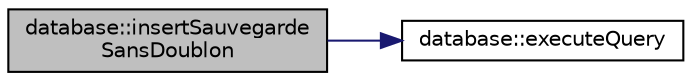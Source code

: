 digraph "database::insertSauvegardeSansDoublon"
{
  edge [fontname="Helvetica",fontsize="10",labelfontname="Helvetica",labelfontsize="10"];
  node [fontname="Helvetica",fontsize="10",shape=record];
  rankdir="LR";
  Node16 [label="database::insertSauvegarde\lSansDoublon",height=0.2,width=0.4,color="black", fillcolor="grey75", style="filled", fontcolor="black"];
  Node16 -> Node17 [color="midnightblue",fontsize="10",style="solid",fontname="Helvetica"];
  Node17 [label="database::executeQuery",height=0.2,width=0.4,color="black", fillcolor="white", style="filled",URL="$classdatabase.html#a2ca3b61b5dbb7f02220fd5bc277dcb8a",tooltip="permet l&#39;execution de requete SQL "];
}
